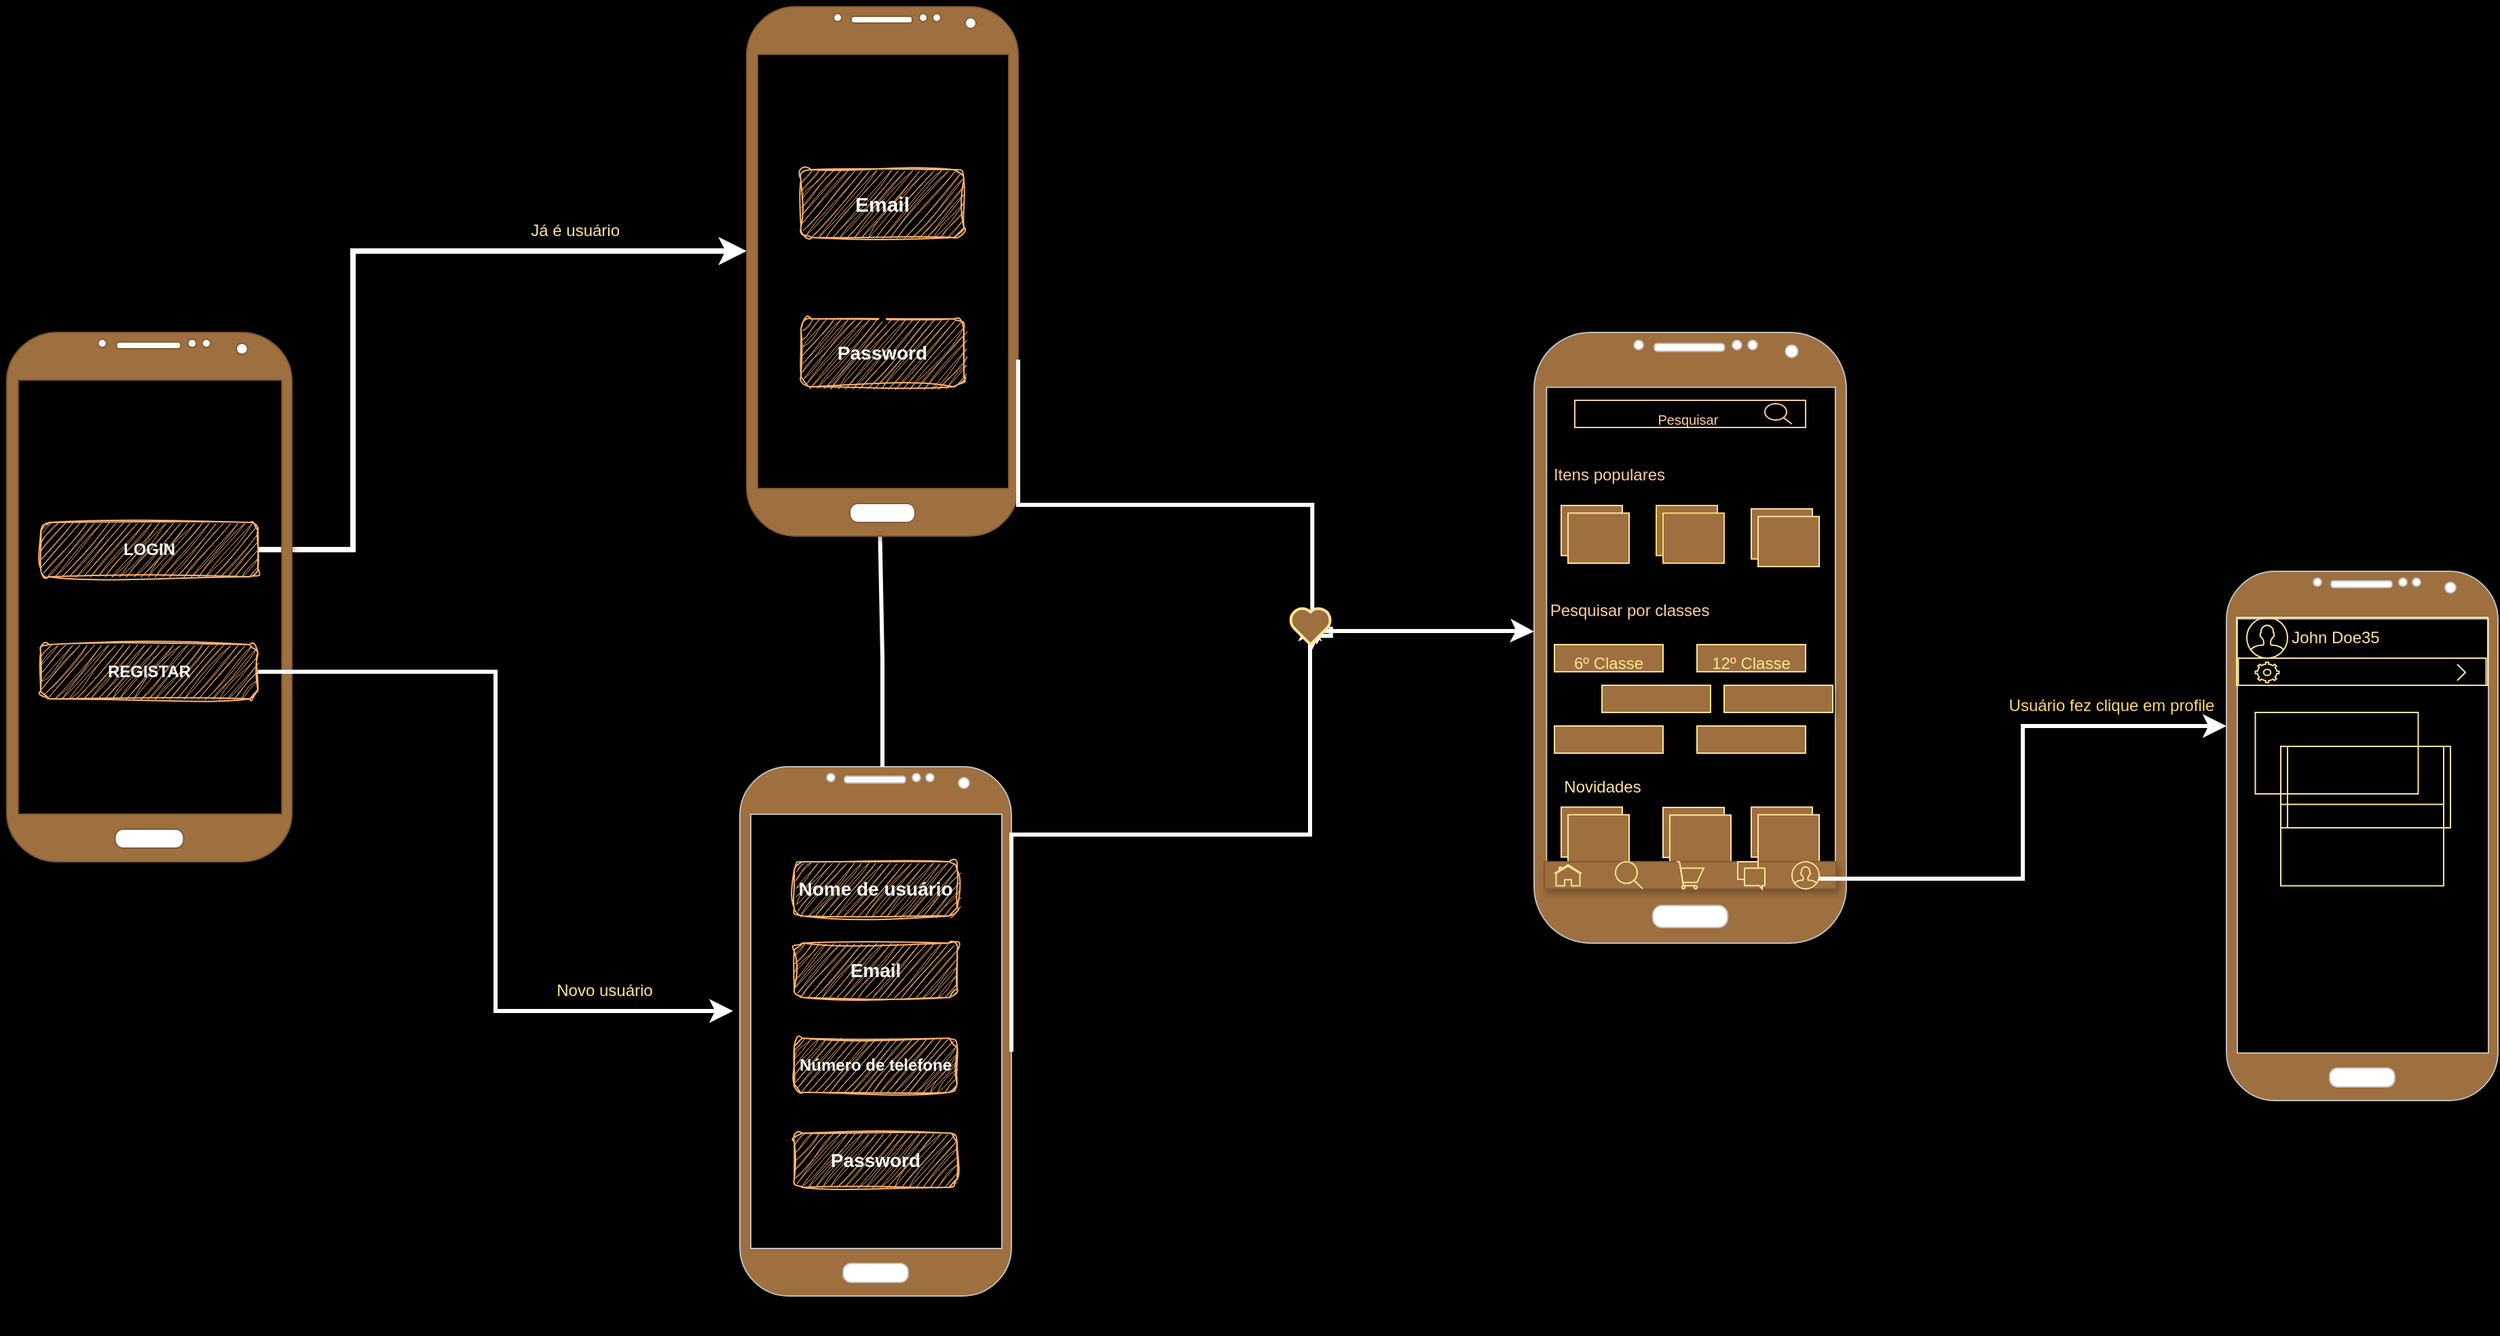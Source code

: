 <mxfile version="22.0.0" type="github" pages="2">
  <diagram id="kgpKYQtTHZ0yAKxKKP6v" name="Page-1">
    <mxGraphModel dx="562" dy="368" grid="1" gridSize="10" guides="1" tooltips="1" connect="1" arrows="1" fold="1" page="1" pageScale="1" pageWidth="850" pageHeight="1100" background="#000000" math="0" shadow="0">
      <root>
        <mxCell id="0" />
        <mxCell id="1" parent="0" />
        <mxCell id="gszBq1xayT0m0fYIKKLI-43" value="" style="html=1;verticalLabelPosition=bottom;align=center;labelBackgroundColor=#ffffff;verticalAlign=top;strokeWidth=1;strokeColor=#FFE599;shadow=0;dashed=0;shape=mxgraph.ios7.icons.folders_2;fontFamily=Helvetica;fontSize=12;fontColor=#f4a4c0;fillColor=#9E6F3F;gradientColor=none;" vertex="1" parent="1">
          <mxGeometry x="1400" y="649.75" width="50" height="42.5" as="geometry" />
        </mxCell>
        <mxCell id="gszBq1xayT0m0fYIKKLI-45" value="" style="html=1;verticalLabelPosition=bottom;align=center;labelBackgroundColor=#ffffff;verticalAlign=top;strokeWidth=1;strokeColor=#FFE599;shadow=0;dashed=0;shape=mxgraph.ios7.icons.folders_2;fontFamily=Helvetica;fontSize=12;fontColor=#f4a4c0;fillColor=#9E6F3F;gradientColor=none;" vertex="1" parent="1">
          <mxGeometry x="1475" y="650" width="50" height="42.5" as="geometry" />
        </mxCell>
        <mxCell id="gszBq1xayT0m0fYIKKLI-44" value="" style="html=1;verticalLabelPosition=bottom;align=center;labelBackgroundColor=#ffffff;verticalAlign=top;strokeWidth=1;strokeColor=#FFE599;shadow=0;dashed=0;shape=mxgraph.ios7.icons.folders_2;fontFamily=Helvetica;fontSize=12;fontColor=#f4a4c0;fillColor=#9E6F3F;gradientColor=none;" vertex="1" parent="1">
          <mxGeometry x="1540" y="649.75" width="50" height="42.5" as="geometry" />
        </mxCell>
        <mxCell id="2ql422s-yPlkNmw84_Gj-6" value="" style="edgeStyle=segmentEdgeStyle;endArrow=classic;html=1;curved=0;rounded=0;endSize=8;startSize=8;strokeColor=#FFFFFF;strokeWidth=4;exitX=1;exitY=0.5;exitDx=0;exitDy=0;" parent="1" target="2ql422s-yPlkNmw84_Gj-10" edge="1" source="2ql422s-yPlkNmw84_Gj-31">
          <mxGeometry width="50" height="50" relative="1" as="geometry">
            <mxPoint x="460" y="440" as="sourcePoint" />
            <mxPoint x="560" y="340" as="targetPoint" />
            <Array as="points">
              <mxPoint x="510" y="460" />
              <mxPoint x="510" y="240" />
            </Array>
          </mxGeometry>
        </mxCell>
        <mxCell id="2ql422s-yPlkNmw84_Gj-10" value="" style="swimlane;startSize=0;fontColor=none;noLabel=1;strokeColor=none;" parent="1" vertex="1">
          <mxGeometry x="800" y="230" width="170" height="210" as="geometry" />
        </mxCell>
        <mxCell id="2ql422s-yPlkNmw84_Gj-12" value="&lt;b&gt;&lt;font style=&quot;font-size: 14px;&quot; color=&quot;#ffffff&quot;&gt;Password&lt;/font&gt;&lt;/b&gt;" style="rounded=1;whiteSpace=wrap;html=1;fillColor=#FFB570;labelBackgroundColor=none;labelBorderColor=none;gradientColor=none;sketch=1;curveFitting=1;jiggle=2;strokeColor=#FFB570;" parent="2ql422s-yPlkNmw84_Gj-10" vertex="1">
          <mxGeometry x="40" y="60" width="120" height="50" as="geometry" />
        </mxCell>
        <mxCell id="2ql422s-yPlkNmw84_Gj-16" style="edgeStyle=orthogonalEdgeStyle;rounded=0;orthogonalLoop=1;jettySize=auto;html=1;exitX=0.5;exitY=0;exitDx=0;exitDy=0;entryX=0.5;entryY=-0.1;entryDx=0;entryDy=0;entryPerimeter=0;" parent="2ql422s-yPlkNmw84_Gj-10" source="2ql422s-yPlkNmw84_Gj-12" target="2ql422s-yPlkNmw84_Gj-12" edge="1">
          <mxGeometry relative="1" as="geometry" />
        </mxCell>
        <mxCell id="2ql422s-yPlkNmw84_Gj-17" style="edgeStyle=orthogonalEdgeStyle;rounded=0;orthogonalLoop=1;jettySize=auto;html=1;exitX=0.5;exitY=1;exitDx=0;exitDy=0;" parent="2ql422s-yPlkNmw84_Gj-10" source="2ql422s-yPlkNmw84_Gj-12" target="2ql422s-yPlkNmw84_Gj-12" edge="1">
          <mxGeometry relative="1" as="geometry" />
        </mxCell>
        <mxCell id="2ql422s-yPlkNmw84_Gj-20" value="" style="swimlane;startSize=0;strokeColor=none;" parent="1" vertex="1">
          <mxGeometry x="810" y="630" width="190" height="380" as="geometry" />
        </mxCell>
        <mxCell id="gszBq1xayT0m0fYIKKLI-3" style="edgeStyle=orthogonalEdgeStyle;rounded=0;orthogonalLoop=1;jettySize=auto;html=1;exitX=0;exitY=1;exitDx=0;exitDy=0;fontFamily=Helvetica;fontSize=12;fontColor=#f4a4c0;" edge="1" parent="2ql422s-yPlkNmw84_Gj-20" source="2ql422s-yPlkNmw84_Gj-21" target="A98R-v6a7x3lPAm8_0wS-1">
          <mxGeometry relative="1" as="geometry" />
        </mxCell>
        <mxCell id="2ql422s-yPlkNmw84_Gj-21" value="&lt;b&gt;&lt;font style=&quot;font-size: 14px;&quot; color=&quot;#ffffff&quot;&gt;Nome de usuário&lt;/font&gt;&lt;/b&gt;" style="rounded=1;whiteSpace=wrap;html=1;fillColor=#FFB570;labelBackgroundColor=none;labelBorderColor=none;gradientColor=none;sketch=1;curveFitting=1;jiggle=2;strokeColor=#FFB570;" parent="2ql422s-yPlkNmw84_Gj-20" vertex="1">
          <mxGeometry x="25" y="60" width="120" height="40" as="geometry" />
        </mxCell>
        <mxCell id="2ql422s-yPlkNmw84_Gj-23" value="&lt;b&gt;&lt;font style=&quot;font-size: 14px;&quot; color=&quot;#ffffff&quot;&gt;Email&lt;/font&gt;&lt;/b&gt;" style="rounded=1;whiteSpace=wrap;html=1;fillColor=#FFB570;labelBackgroundColor=none;labelBorderColor=none;gradientColor=none;sketch=1;curveFitting=1;jiggle=2;strokeColor=#FFB570;" parent="2ql422s-yPlkNmw84_Gj-20" vertex="1">
          <mxGeometry x="25" y="120" width="120" height="40" as="geometry" />
        </mxCell>
        <mxCell id="gszBq1xayT0m0fYIKKLI-2" style="edgeStyle=orthogonalEdgeStyle;rounded=0;orthogonalLoop=1;jettySize=auto;html=1;exitX=1;exitY=0.25;exitDx=0;exitDy=0;fontFamily=Helvetica;fontSize=12;fontColor=#f4a4c0;" edge="1" parent="2ql422s-yPlkNmw84_Gj-20" source="2ql422s-yPlkNmw84_Gj-24" target="A98R-v6a7x3lPAm8_0wS-1">
          <mxGeometry relative="1" as="geometry" />
        </mxCell>
        <mxCell id="2ql422s-yPlkNmw84_Gj-24" value="&lt;b&gt;&lt;font color=&quot;#ffffff&quot; style=&quot;font-size: 12px;&quot;&gt;Número de telefone&lt;/font&gt;&lt;/b&gt;" style="rounded=1;whiteSpace=wrap;html=1;fillColor=#FFB570;labelBackgroundColor=none;labelBorderColor=none;gradientColor=none;sketch=1;curveFitting=1;jiggle=2;strokeColor=#FFB570;" parent="2ql422s-yPlkNmw84_Gj-20" vertex="1">
          <mxGeometry x="25" y="190" width="120" height="40" as="geometry" />
        </mxCell>
        <mxCell id="2ql422s-yPlkNmw84_Gj-25" value="&lt;b&gt;&lt;font style=&quot;font-size: 14px;&quot; color=&quot;#ffffff&quot;&gt;Password&lt;/font&gt;&lt;/b&gt;" style="rounded=1;whiteSpace=wrap;html=1;fillColor=#FFB570;labelBackgroundColor=none;labelBorderColor=none;gradientColor=none;sketch=1;curveFitting=1;jiggle=2;strokeColor=#FFB570;" parent="2ql422s-yPlkNmw84_Gj-20" vertex="1">
          <mxGeometry x="25" y="260" width="120" height="40" as="geometry" />
        </mxCell>
        <mxCell id="A98R-v6a7x3lPAm8_0wS-1" value="" style="verticalLabelPosition=bottom;verticalAlign=top;html=1;shadow=0;dashed=0;strokeWidth=1;shape=mxgraph.android.phone2;strokeColor=#c0c0c0;align=center;fontFamily=Helvetica;fontSize=12;fontColor=#f4a4c0;fillColor=#9E6F3F;gradientColor=none;" parent="2ql422s-yPlkNmw84_Gj-20" vertex="1">
          <mxGeometry x="-15" y="-10" width="200" height="390" as="geometry" />
        </mxCell>
        <mxCell id="gszBq1xayT0m0fYIKKLI-5" value="" style="edgeStyle=elbowEdgeStyle;elbow=vertical;endArrow=classic;html=1;curved=0;rounded=0;endSize=8;startSize=8;labelBackgroundColor=default;strokeColor=#FFFFFF;strokeWidth=3;align=center;verticalAlign=middle;fontFamily=Helvetica;fontSize=12;fontColor=#f4a4c0;shape=connector;" edge="1" parent="2ql422s-yPlkNmw84_Gj-20">
          <mxGeometry width="50" height="50" relative="1" as="geometry">
            <mxPoint x="185" y="200" as="sourcePoint" />
            <mxPoint x="405" y="-120" as="targetPoint" />
          </mxGeometry>
        </mxCell>
        <mxCell id="2ql422s-yPlkNmw84_Gj-27" value="" style="endArrow=none;html=1;rounded=0;strokeWidth=3;strokeColor=#FFFFFF;entryX=0.49;entryY=0.972;entryDx=0;entryDy=0;entryPerimeter=0;" parent="1" edge="1" target="2ql422s-yPlkNmw84_Gj-34">
          <mxGeometry width="50" height="50" relative="1" as="geometry">
            <mxPoint x="900" y="620" as="sourcePoint" />
            <mxPoint x="900" y="460" as="targetPoint" />
            <Array as="points">
              <mxPoint x="900" y="540" />
            </Array>
          </mxGeometry>
        </mxCell>
        <mxCell id="2ql422s-yPlkNmw84_Gj-30" value="" style="verticalLabelPosition=bottom;verticalAlign=top;html=1;shadow=1;dashed=0;strokeWidth=1;shape=mxgraph.android.phone2;strokeColor=#825B34;fillColor=#9E6F3F;fontColor=#f4a4c0;gradientColor=none;" parent="1" vertex="1">
          <mxGeometry x="255" y="300" width="210" height="390" as="geometry" />
        </mxCell>
        <mxCell id="2ql422s-yPlkNmw84_Gj-31" value="&lt;p style=&quot;line-height: 140%;&quot;&gt;&lt;font color=&quot;#ffffff&quot;&gt;&lt;b&gt;LOGIN&lt;/b&gt;&lt;/font&gt;&lt;/p&gt;" style="rounded=1;whiteSpace=wrap;html=1;labelBackgroundColor=none;labelBorderColor=none;fillColor=#FFB570;gradientColor=none;sketch=1;curveFitting=1;jiggle=2;strokeColor=#FFB570;" parent="1" vertex="1">
          <mxGeometry x="280" y="440" width="160" height="40" as="geometry" />
        </mxCell>
        <mxCell id="2ql422s-yPlkNmw84_Gj-32" value="&lt;font color=&quot;#ffffff&quot;&gt;&lt;b&gt;REGISTAR&lt;/b&gt;&lt;/font&gt;" style="rounded=1;whiteSpace=wrap;html=1;shadow=0;strokeColor=#FFB570;glass=0;sketch=1;curveFitting=1;jiggle=2;fillColor=#FFB570;labelBackgroundColor=none;labelBorderColor=none;gradientColor=none;" parent="1" vertex="1">
          <mxGeometry x="280" y="530" width="160" height="40" as="geometry" />
        </mxCell>
        <mxCell id="2ql422s-yPlkNmw84_Gj-34" value="" style="verticalLabelPosition=bottom;verticalAlign=top;html=1;shadow=1;dashed=0;strokeWidth=1;shape=mxgraph.android.phone2;strokeColor=#825B34;fillColor=#9E6F3F;fontColor=#f4a4c0;labelBackgroundColor=#000000;fillStyle=solid;gradientColor=none;" parent="1" vertex="1">
          <mxGeometry x="800" y="60" width="200" height="390" as="geometry" />
        </mxCell>
        <mxCell id="2ql422s-yPlkNmw84_Gj-13" value="&lt;b&gt;&lt;font style=&quot;font-size: 15px;&quot; color=&quot;#ffffff&quot;&gt;Email&lt;/font&gt;&lt;/b&gt;" style="rounded=1;whiteSpace=wrap;html=1;sketch=1;curveFitting=1;jiggle=2;labelBackgroundColor=none;fillColor=#FFB570;labelBorderColor=none;gradientColor=none;strokeColor=#FFB570;" parent="1" vertex="1">
          <mxGeometry x="840" y="180" width="120" height="50" as="geometry" />
        </mxCell>
        <mxCell id="2ql422s-yPlkNmw84_Gj-14" style="edgeStyle=orthogonalEdgeStyle;rounded=0;orthogonalLoop=1;jettySize=auto;html=1;exitX=0.5;exitY=1;exitDx=0;exitDy=0;" parent="1" source="2ql422s-yPlkNmw84_Gj-13" target="2ql422s-yPlkNmw84_Gj-13" edge="1">
          <mxGeometry relative="1" as="geometry" />
        </mxCell>
        <mxCell id="gszBq1xayT0m0fYIKKLI-4" value="" style="edgeStyle=elbowEdgeStyle;elbow=vertical;endArrow=classic;html=1;curved=0;rounded=0;endSize=8;startSize=8;fontFamily=Helvetica;fontSize=12;fontColor=#f4a4c0;strokeColor=#FFFFFF;strokeWidth=3;exitX=0.993;exitY=0.521;exitDx=0;exitDy=0;exitPerimeter=0;" edge="1" parent="1" source="gszBq1xayT0m0fYIKKLI-39">
          <mxGeometry width="50" height="50" relative="1" as="geometry">
            <mxPoint x="1000.0" y="320.0" as="sourcePoint" />
            <mxPoint x="1220" y="530" as="targetPoint" />
          </mxGeometry>
        </mxCell>
        <mxCell id="gszBq1xayT0m0fYIKKLI-6" value="" style="endArrow=classic;html=1;rounded=0;labelBackgroundColor=default;strokeColor=#FFFFFF;strokeWidth=3;align=center;verticalAlign=middle;fontFamily=Helvetica;fontSize=12;fontColor=#f4a4c0;startSize=8;endSize=8;shape=connector;curved=0;elbow=vertical;" edge="1" parent="1" target="gszBq1xayT0m0fYIKKLI-7">
          <mxGeometry width="50" height="50" relative="1" as="geometry">
            <mxPoint x="1220" y="520" as="sourcePoint" />
            <mxPoint x="1480" y="520" as="targetPoint" />
            <Array as="points">
              <mxPoint x="1370" y="520" />
            </Array>
          </mxGeometry>
        </mxCell>
        <mxCell id="gszBq1xayT0m0fYIKKLI-7" value="" style="verticalLabelPosition=bottom;verticalAlign=top;html=1;shadow=0;dashed=0;strokeWidth=1;shape=mxgraph.android.phone2;strokeColor=#c0c0c0;align=center;fontFamily=Helvetica;fontSize=12;fontColor=#f4a4c0;fillColor=#9E6F3F;gradientColor=none;" vertex="1" parent="1">
          <mxGeometry x="1380" y="300" width="230" height="450" as="geometry" />
        </mxCell>
        <mxCell id="gszBq1xayT0m0fYIKKLI-8" value="&lt;div style=&quot;text-align: left;&quot;&gt;&lt;font style=&quot;color: rgb(255, 206, 159); font-size: 10px;&quot;&gt;Pesquisar&lt;/font&gt;&lt;span style=&quot;color: rgb(255, 206, 159); font-size: 11px;&quot;&gt;&amp;nbsp;&lt;/span&gt;&lt;br&gt;&lt;/div&gt;" style="rounded=0;whiteSpace=wrap;html=1;shadow=1;dashed=0;strokeColor=#FFCE9F;strokeWidth=1;align=center;verticalAlign=top;fontFamily=Helvetica;fontSize=12;fontColor=#f4a4c0;fillColor=none;gradientColor=none;" vertex="1" parent="1">
          <mxGeometry x="1410" y="350" width="170" height="20" as="geometry" />
        </mxCell>
        <mxCell id="gszBq1xayT0m0fYIKKLI-9" value="" style="html=1;verticalLabelPosition=bottom;align=center;labelBackgroundColor=#ffffff;verticalAlign=top;strokeWidth=1;strokeColor=#FFCE9F;shadow=0;dashed=0;shape=mxgraph.ios7.icons.looking_glass;fontFamily=Helvetica;fontSize=12;fontColor=#f4a4c0;fillColor=none;gradientColor=none;" vertex="1" parent="1">
          <mxGeometry x="1550" y="352.5" width="20" height="15" as="geometry" />
        </mxCell>
        <mxCell id="gszBq1xayT0m0fYIKKLI-10" value="Itens populares" style="text;html=1;align=center;verticalAlign=middle;resizable=0;points=[];autosize=1;strokeColor=none;fillColor=none;fontSize=12;fontFamily=Helvetica;fontColor=#FFCE9F;labelBackgroundColor=none;" vertex="1" parent="1">
          <mxGeometry x="1380" y="390" width="110" height="30" as="geometry" />
        </mxCell>
        <mxCell id="gszBq1xayT0m0fYIKKLI-12" value="" style="html=1;verticalLabelPosition=bottom;align=center;labelBackgroundColor=#ffffff;verticalAlign=top;strokeWidth=1;strokeColor=#FFE599;shadow=0;dashed=0;shape=mxgraph.ios7.icons.folders_2;fontFamily=Helvetica;fontSize=12;fontColor=#f4a4c0;fillColor=#9E6F3F;gradientColor=none;" vertex="1" parent="1">
          <mxGeometry x="1400" y="427.5" width="50" height="42.5" as="geometry" />
        </mxCell>
        <mxCell id="gszBq1xayT0m0fYIKKLI-13" value="" style="html=1;verticalLabelPosition=bottom;align=center;labelBackgroundColor=#ffffff;verticalAlign=top;strokeWidth=1;strokeColor=#FFD966;shadow=0;dashed=0;shape=mxgraph.ios7.icons.folders_2;fontFamily=Helvetica;fontSize=12;fontColor=#f4a4c0;fillColor=#9E6F3F;gradientColor=none;" vertex="1" parent="1">
          <mxGeometry x="1470" y="427.5" width="50" height="42.5" as="geometry" />
        </mxCell>
        <mxCell id="gszBq1xayT0m0fYIKKLI-14" value="" style="html=1;verticalLabelPosition=bottom;align=center;labelBackgroundColor=#ffffff;verticalAlign=top;strokeWidth=1;strokeColor=#FFE599;shadow=0;dashed=0;shape=mxgraph.ios7.icons.folders_2;fontFamily=Helvetica;fontSize=12;fontColor=#f4a4c0;fillColor=#9E6F3F;gradientColor=none;" vertex="1" parent="1">
          <mxGeometry x="1540" y="430" width="50" height="42.5" as="geometry" />
        </mxCell>
        <mxCell id="gszBq1xayT0m0fYIKKLI-15" value="Pesquisar por classes" style="text;html=1;align=center;verticalAlign=middle;resizable=0;points=[];autosize=1;strokeColor=none;fillColor=none;fontSize=12;fontFamily=Helvetica;fontColor=#FFCE9F;labelBackgroundColor=none;" vertex="1" parent="1">
          <mxGeometry x="1380" y="490" width="140" height="30" as="geometry" />
        </mxCell>
        <mxCell id="gszBq1xayT0m0fYIKKLI-24" value="&lt;font color=&quot;#ffe599&quot;&gt;6º Classe&lt;/font&gt;" style="rounded=0;whiteSpace=wrap;html=1;shadow=1;dashed=0;strokeColor=#FFE599;strokeWidth=1;align=center;verticalAlign=top;fontFamily=Helvetica;fontSize=12;fontColor=#f4a4c0;fillColor=#9E6F3F;gradientColor=none;" vertex="1" parent="1">
          <mxGeometry x="1395" y="530" width="80" height="20" as="geometry" />
        </mxCell>
        <mxCell id="gszBq1xayT0m0fYIKKLI-25" value="" style="rounded=0;whiteSpace=wrap;html=1;shadow=1;dashed=0;strokeColor=#FFE599;strokeWidth=1;align=center;verticalAlign=top;fontFamily=Helvetica;fontSize=12;fontColor=#f4a4c0;fillColor=#9E6F3F;gradientColor=none;" vertex="1" parent="1">
          <mxGeometry x="1430" y="560" width="80" height="20" as="geometry" />
        </mxCell>
        <mxCell id="gszBq1xayT0m0fYIKKLI-27" value="" style="rounded=0;whiteSpace=wrap;html=1;shadow=1;dashed=0;strokeColor=#FFE599;strokeWidth=1;align=center;verticalAlign=top;fontFamily=Helvetica;fontSize=12;fontColor=#f4a4c0;fillColor=#9E6F3F;gradientColor=none;" vertex="1" parent="1">
          <mxGeometry x="1395" y="590" width="80" height="20" as="geometry" />
        </mxCell>
        <mxCell id="gszBq1xayT0m0fYIKKLI-28" value="&lt;font color=&quot;#ffe599&quot;&gt;12º Classe&lt;/font&gt;" style="rounded=0;whiteSpace=wrap;html=1;shadow=1;dashed=0;strokeColor=#FFE599;strokeWidth=1;align=center;verticalAlign=top;fontFamily=Helvetica;fontSize=12;fontColor=#f4a4c0;fillColor=#9E6F3F;gradientColor=none;" vertex="1" parent="1">
          <mxGeometry x="1500" y="530" width="80" height="20" as="geometry" />
        </mxCell>
        <mxCell id="gszBq1xayT0m0fYIKKLI-29" value="" style="rounded=0;whiteSpace=wrap;html=1;shadow=1;dashed=0;strokeColor=#FFE599;strokeWidth=1;align=center;verticalAlign=top;fontFamily=Helvetica;fontSize=12;fontColor=#f4a4c0;fillColor=#9E6F3F;gradientColor=none;" vertex="1" parent="1">
          <mxGeometry x="1500" y="590" width="80" height="20" as="geometry" />
        </mxCell>
        <mxCell id="gszBq1xayT0m0fYIKKLI-30" value="" style="rounded=0;whiteSpace=wrap;html=1;shadow=1;dashed=0;strokeColor=#FFE599;strokeWidth=1;align=center;verticalAlign=top;fontFamily=Helvetica;fontSize=12;fontColor=#f4a4c0;fillColor=#9E6F3F;gradientColor=none;" vertex="1" parent="1">
          <mxGeometry x="1520" y="560" width="80" height="20" as="geometry" />
        </mxCell>
        <mxCell id="gszBq1xayT0m0fYIKKLI-32" value="" style="rounded=0;whiteSpace=wrap;html=1;shadow=1;dashed=0;strokeColor=#825B34;strokeWidth=1;align=center;verticalAlign=top;fontFamily=Helvetica;fontSize=12;fontColor=#f4a4c0;fillColor=#9E6F3F;gradientColor=none;" vertex="1" parent="1">
          <mxGeometry x="1387.5" y="690" width="215" height="20" as="geometry" />
        </mxCell>
        <mxCell id="gszBq1xayT0m0fYIKKLI-34" value="" style="html=1;verticalLabelPosition=bottom;align=center;labelBackgroundColor=#ffffff;verticalAlign=top;strokeWidth=1;strokeColor=#FFE599;shadow=0;dashed=0;shape=mxgraph.ios7.icons.user;fontFamily=Helvetica;fontSize=12;fontColor=#f4a4c0;fillColor=#9E6F3F;gradientColor=none;" vertex="1" parent="1">
          <mxGeometry x="1570" y="690" width="20" height="20" as="geometry" />
        </mxCell>
        <mxCell id="gszBq1xayT0m0fYIKKLI-35" value="" style="html=1;verticalLabelPosition=bottom;align=center;labelBackgroundColor=#ffffff;verticalAlign=top;strokeWidth=1;strokeColor=#FFE599;shadow=0;dashed=0;shape=mxgraph.ios7.icons.messages;fontFamily=Helvetica;fontSize=12;fontColor=#f4a4c0;fillColor=#9E6F3F;gradientColor=none;" vertex="1" parent="1">
          <mxGeometry x="1530" y="690" width="20" height="20" as="geometry" />
        </mxCell>
        <mxCell id="gszBq1xayT0m0fYIKKLI-36" value="" style="html=1;verticalLabelPosition=bottom;align=center;labelBackgroundColor=#ffffff;verticalAlign=top;strokeWidth=1;strokeColor=#FFE599;shadow=0;dashed=0;shape=mxgraph.ios7.icons.shopping_cart;fontFamily=Helvetica;fontSize=12;fontColor=#f4a4c0;fillColor=#9E6F3F;gradientColor=none;" vertex="1" parent="1">
          <mxGeometry x="1485" y="690" width="20" height="20" as="geometry" />
        </mxCell>
        <mxCell id="gszBq1xayT0m0fYIKKLI-37" value="" style="html=1;verticalLabelPosition=bottom;align=center;labelBackgroundColor=#ffffff;verticalAlign=top;strokeWidth=1;strokeColor=#FFE599;shadow=0;dashed=0;shape=mxgraph.ios7.icons.home;fontFamily=Helvetica;fontSize=12;fontColor=#f4a4c0;fillColor=#9E6F3F;gradientColor=none;" vertex="1" parent="1">
          <mxGeometry x="1395" y="692.25" width="20" height="15.5" as="geometry" />
        </mxCell>
        <mxCell id="gszBq1xayT0m0fYIKKLI-38" value="" style="html=1;verticalLabelPosition=bottom;align=center;labelBackgroundColor=#ffffff;verticalAlign=top;strokeWidth=1;strokeColor=#FFE599;shadow=0;dashed=0;shape=mxgraph.ios7.icons.looking_glass;fontFamily=Helvetica;fontSize=12;fontColor=#f4a4c0;fillColor=#9E6F3F;gradientColor=none;" vertex="1" parent="1">
          <mxGeometry x="1440" y="690" width="20" height="20" as="geometry" />
        </mxCell>
        <mxCell id="gszBq1xayT0m0fYIKKLI-40" value="" style="edgeStyle=elbowEdgeStyle;elbow=vertical;endArrow=classic;html=1;curved=0;rounded=0;endSize=8;startSize=8;fontFamily=Helvetica;fontSize=12;fontColor=#f4a4c0;strokeColor=#FFFFFF;strokeWidth=3;exitX=0.993;exitY=0.521;exitDx=0;exitDy=0;exitPerimeter=0;entryX=0.544;entryY=1.131;entryDx=0;entryDy=0;entryPerimeter=0;" edge="1" parent="1" target="gszBq1xayT0m0fYIKKLI-39">
          <mxGeometry width="50" height="50" relative="1" as="geometry">
            <mxPoint x="1000.0" y="320.0" as="sourcePoint" />
            <mxPoint x="1220" y="530" as="targetPoint" />
          </mxGeometry>
        </mxCell>
        <mxCell id="gszBq1xayT0m0fYIKKLI-39" value="" style="html=1;verticalLabelPosition=bottom;align=center;labelBackgroundColor=#ffffff;verticalAlign=top;strokeWidth=2;strokeColor=#FFE599;shadow=0;dashed=0;shape=mxgraph.ios7.icons.heart;fontFamily=Helvetica;fontSize=12;fontColor=#f4a4c0;fillColor=#9E6F3F;gradientColor=none;" vertex="1" parent="1">
          <mxGeometry x="1200" y="502.7" width="30.6" height="27.3" as="geometry" />
        </mxCell>
        <mxCell id="gszBq1xayT0m0fYIKKLI-42" value="Novidades" style="text;html=1;align=center;verticalAlign=middle;resizable=0;points=[];autosize=1;strokeColor=none;fillColor=none;fontSize=12;fontFamily=Helvetica;fontColor=#FFE599;" vertex="1" parent="1">
          <mxGeometry x="1390" y="620" width="80" height="30" as="geometry" />
        </mxCell>
        <mxCell id="gszBq1xayT0m0fYIKKLI-47" value="" style="edgeStyle=elbowEdgeStyle;elbow=horizontal;endArrow=classic;html=1;curved=0;rounded=0;endSize=8;startSize=8;labelBackgroundColor=default;strokeColor=#FFFFFF;strokeWidth=3;align=center;verticalAlign=middle;fontFamily=Helvetica;fontSize=12;fontColor=#f4a4c0;shape=connector;exitX=1;exitY=0.5;exitDx=0;exitDy=0;" edge="1" parent="1" source="2ql422s-yPlkNmw84_Gj-32">
          <mxGeometry width="50" height="50" relative="1" as="geometry">
            <mxPoint x="640" y="640" as="sourcePoint" />
            <mxPoint x="790" y="800" as="targetPoint" />
          </mxGeometry>
        </mxCell>
        <mxCell id="gszBq1xayT0m0fYIKKLI-48" value="" style="edgeStyle=elbowEdgeStyle;elbow=horizontal;endArrow=classic;html=1;curved=0;rounded=0;endSize=8;startSize=8;labelBackgroundColor=default;strokeColor=#FFFFFF;strokeWidth=3;align=center;verticalAlign=middle;fontFamily=Helvetica;fontSize=12;fontColor=#f4a4c0;shape=connector;" edge="1" parent="1">
          <mxGeometry width="50" height="50" relative="1" as="geometry">
            <mxPoint x="1590" y="702.5" as="sourcePoint" />
            <mxPoint x="1890" y="590" as="targetPoint" />
          </mxGeometry>
        </mxCell>
        <mxCell id="gszBq1xayT0m0fYIKKLI-49" value="" style="verticalLabelPosition=bottom;verticalAlign=top;html=1;shadow=0;dashed=0;strokeWidth=1;shape=mxgraph.android.phone2;strokeColor=#c0c0c0;labelBackgroundColor=#ffffff;align=center;fontFamily=Helvetica;fontSize=12;fontColor=#f4a4c0;fillColor=#9E6F3F;gradientColor=none;" vertex="1" parent="1">
          <mxGeometry x="1890" y="476" width="200" height="390" as="geometry" />
        </mxCell>
        <mxCell id="gszBq1xayT0m0fYIKKLI-50" value="&lt;font color=&quot;#ffd966&quot;&gt;Usuário fez clique em profile&lt;/font&gt;" style="text;html=1;align=center;verticalAlign=middle;resizable=0;points=[];autosize=1;strokeColor=none;fillColor=none;fontSize=12;fontFamily=Helvetica;fontColor=#f4a4c0;" vertex="1" parent="1">
          <mxGeometry x="1720" y="560" width="170" height="30" as="geometry" />
        </mxCell>
        <mxCell id="gszBq1xayT0m0fYIKKLI-51" value="Já é usuário&amp;nbsp;" style="text;html=1;align=center;verticalAlign=middle;resizable=0;points=[];autosize=1;strokeColor=none;fillColor=none;fontSize=12;fontFamily=Helvetica;fontColor=#FFE599;strokeWidth=2;" vertex="1" parent="1">
          <mxGeometry x="630" y="210" width="90" height="30" as="geometry" />
        </mxCell>
        <mxCell id="gszBq1xayT0m0fYIKKLI-52" value="Novo usuário" style="text;html=1;align=center;verticalAlign=middle;resizable=0;points=[];autosize=1;strokeColor=none;fillColor=none;fontSize=12;fontFamily=Helvetica;fontColor=#FFE599;strokeWidth=2;" vertex="1" parent="1">
          <mxGeometry x="650" y="770" width="90" height="30" as="geometry" />
        </mxCell>
        <mxCell id="gszBq1xayT0m0fYIKKLI-58" value="" style="rounded=0;whiteSpace=wrap;html=1;align=center;verticalAlign=middle;fontFamily=Helvetica;fontSize=12;fontColor=#FFE599;fillColor=none;gradientColor=none;strokeColor=#FFE599;" vertex="1" parent="1">
          <mxGeometry x="1897.5" y="510" width="185" height="50" as="geometry" />
        </mxCell>
        <mxCell id="gszBq1xayT0m0fYIKKLI-60" value="" style="html=1;verticalLabelPosition=bottom;align=center;labelBackgroundColor=#ffffff;verticalAlign=top;strokeWidth=1;strokeColor=#FFE599;shadow=0;dashed=0;shape=mxgraph.ios7.icons.user;fontFamily=Helvetica;fontSize=12;fontColor=#FFE599;fillColor=none;gradientColor=none;" vertex="1" parent="1">
          <mxGeometry x="1905" y="510" width="30" height="30" as="geometry" />
        </mxCell>
        <mxCell id="gszBq1xayT0m0fYIKKLI-61" value="" style="rounded=0;whiteSpace=wrap;html=1;align=center;verticalAlign=middle;fontFamily=Helvetica;fontSize=12;fontColor=#FFE599;fillColor=none;gradientColor=none;strokeColor=#FFE599;" vertex="1" parent="1">
          <mxGeometry x="1898.75" y="540" width="182.5" height="20" as="geometry" />
        </mxCell>
        <mxCell id="gszBq1xayT0m0fYIKKLI-62" value="John Doe35" style="text;html=1;align=center;verticalAlign=middle;resizable=0;points=[];autosize=1;strokeColor=none;fillColor=none;fontSize=12;fontFamily=Helvetica;fontColor=#FFE599;" vertex="1" parent="1">
          <mxGeometry x="1925" y="510" width="90" height="30" as="geometry" />
        </mxCell>
        <mxCell id="gszBq1xayT0m0fYIKKLI-63" value="" style="html=1;verticalLabelPosition=bottom;align=center;labelBackgroundColor=#ffffff;verticalAlign=top;strokeWidth=1;strokeColor=#FFE599;shadow=0;dashed=0;shape=mxgraph.ios7.icons.settings;fontFamily=Helvetica;fontSize=12;fontColor=#FFE599;fillColor=none;gradientColor=none;" vertex="1" parent="1">
          <mxGeometry x="1911.25" y="543" width="17.5" height="15" as="geometry" />
        </mxCell>
        <mxCell id="gszBq1xayT0m0fYIKKLI-66" value="" style="html=1;verticalLabelPosition=bottom;labelBackgroundColor=#ffffff;verticalAlign=top;shadow=0;dashed=0;strokeWidth=1;shape=mxgraph.ios7.misc.right;strokeColor=#FFE599;align=center;fontFamily=Helvetica;fontSize=12;fontColor=#FFE599;fillColor=none;gradientColor=none;" vertex="1" parent="1">
          <mxGeometry x="2060" y="544.5" width="6" height="12" as="geometry" />
        </mxCell>
        <mxCell id="gszBq1xayT0m0fYIKKLI-67" value="" style="rounded=0;whiteSpace=wrap;html=1;align=center;verticalAlign=middle;fontFamily=Helvetica;fontSize=12;fontColor=#FFE599;fillColor=none;gradientColor=none;strokeColor=#FFE599;" vertex="1" parent="1">
          <mxGeometry x="1911.25" y="580" width="120" height="60" as="geometry" />
        </mxCell>
        <mxCell id="gszBq1xayT0m0fYIKKLI-68" value="" style="rounded=0;whiteSpace=wrap;html=1;strokeColor=#FFE599;align=center;verticalAlign=middle;fontFamily=Helvetica;fontSize=12;fontColor=#FFE599;fillColor=none;gradientColor=none;" vertex="1" parent="1">
          <mxGeometry x="1930" y="605" width="120" height="60" as="geometry" />
        </mxCell>
        <mxCell id="gszBq1xayT0m0fYIKKLI-69" value="" style="rounded=0;whiteSpace=wrap;html=1;strokeColor=#FFE599;align=center;verticalAlign=middle;fontFamily=Helvetica;fontSize=12;fontColor=#FFE599;fillColor=none;gradientColor=none;" vertex="1" parent="1">
          <mxGeometry x="1930" y="605" width="120" height="60" as="geometry" />
        </mxCell>
        <mxCell id="gszBq1xayT0m0fYIKKLI-70" value="" style="rounded=0;whiteSpace=wrap;html=1;strokeColor=#FFE599;align=center;verticalAlign=middle;fontFamily=Helvetica;fontSize=12;fontColor=#FFE599;fillColor=none;gradientColor=none;" vertex="1" parent="1">
          <mxGeometry x="1930" y="605" width="120" height="60" as="geometry" />
        </mxCell>
        <mxCell id="gszBq1xayT0m0fYIKKLI-71" value="" style="rounded=0;whiteSpace=wrap;html=1;strokeColor=#FFE599;align=center;verticalAlign=middle;fontFamily=Helvetica;fontSize=12;fontColor=#FFE599;fillColor=none;gradientColor=none;" vertex="1" parent="1">
          <mxGeometry x="1930" y="647.75" width="120" height="60" as="geometry" />
        </mxCell>
        <mxCell id="gszBq1xayT0m0fYIKKLI-72" value="" style="rounded=0;whiteSpace=wrap;html=1;strokeColor=#FFE599;align=center;verticalAlign=middle;fontFamily=Helvetica;fontSize=12;fontColor=#FFE599;fillColor=none;gradientColor=none;" vertex="1" parent="1">
          <mxGeometry x="1935" y="605" width="120" height="60" as="geometry" />
        </mxCell>
      </root>
    </mxGraphModel>
  </diagram>
  <diagram id="PZuyhclzxS1qI-OpDxxj" name="Page-2">
    <mxGraphModel dx="984" dy="644" grid="1" gridSize="10" guides="1" tooltips="1" connect="1" arrows="1" fold="1" page="1" pageScale="1" pageWidth="827" pageHeight="1169" math="0" shadow="0">
      <root>
        <mxCell id="0" />
        <mxCell id="1" parent="0" />
      </root>
    </mxGraphModel>
  </diagram>
</mxfile>
